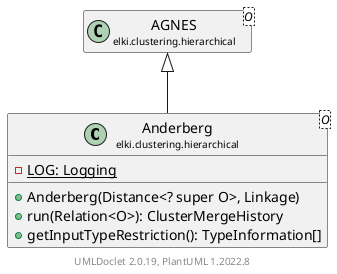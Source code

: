 @startuml
    remove .*\.(Instance|Par|Parameterizer|Factory)$
    set namespaceSeparator none
    hide empty fields
    hide empty methods

    class "<size:14>Anderberg\n<size:10>elki.clustering.hierarchical" as elki.clustering.hierarchical.Anderberg<O> [[Anderberg.html]] {
        {static} -LOG: Logging
        +Anderberg(Distance<? super O>, Linkage)
        +run(Relation<O>): ClusterMergeHistory
        +getInputTypeRestriction(): TypeInformation[]
    }

    class "<size:14>AGNES\n<size:10>elki.clustering.hierarchical" as elki.clustering.hierarchical.AGNES<O> [[AGNES.html]]
    class "<size:14>Anderberg.Instance\n<size:10>elki.clustering.hierarchical" as elki.clustering.hierarchical.Anderberg.Instance [[Anderberg.Instance.html]]
    class "<size:14>Anderberg.Par\n<size:10>elki.clustering.hierarchical" as elki.clustering.hierarchical.Anderberg.Par<O>

    elki.clustering.hierarchical.AGNES <|-- elki.clustering.hierarchical.Anderberg
    elki.clustering.hierarchical.Anderberg +-- elki.clustering.hierarchical.Anderberg.Instance
    elki.clustering.hierarchical.Anderberg +-- elki.clustering.hierarchical.Anderberg.Par

    center footer UMLDoclet 2.0.19, PlantUML 1.2022.8
@enduml
